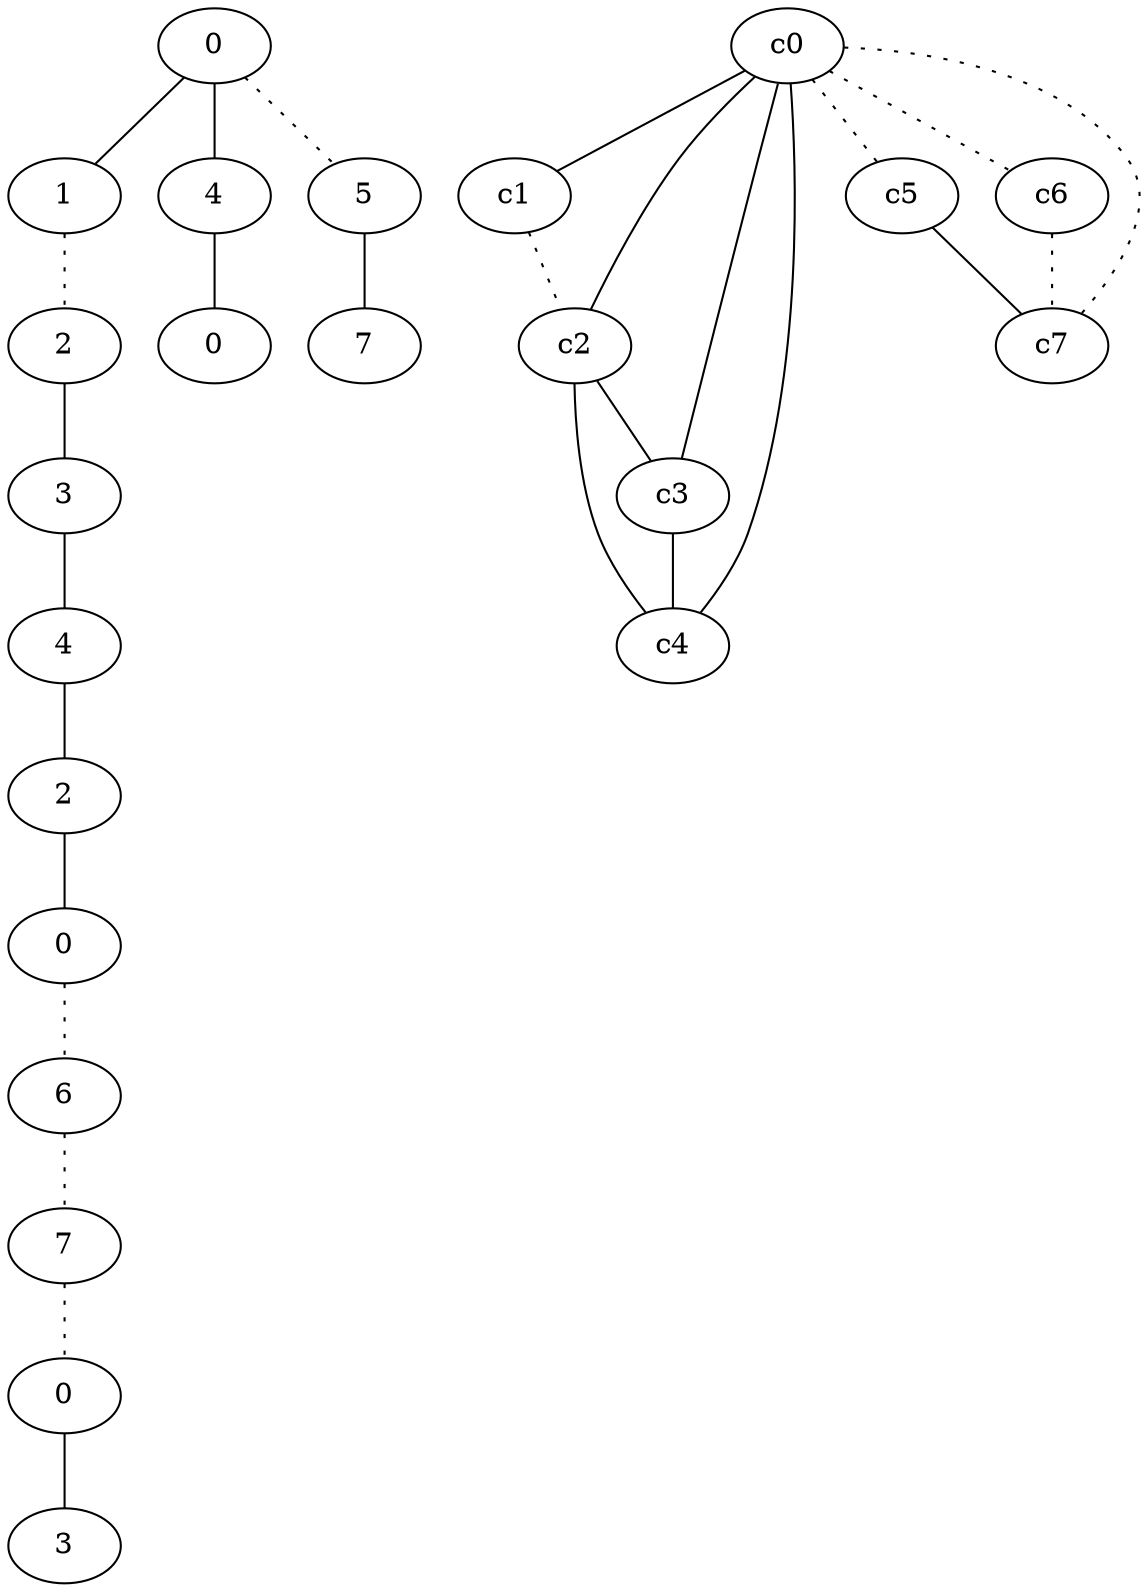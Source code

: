 graph {
a0[label=0];
a1[label=1];
a2[label=2];
a3[label=3];
a4[label=4];
a5[label=2];
a6[label=0];
a7[label=6];
a8[label=7];
a9[label=0];
a10[label=3];
a11[label=4];
a12[label=0];
a13[label=5];
a14[label=7];
a0 -- a1;
a0 -- a11;
a0 -- a13 [style=dotted];
a1 -- a2 [style=dotted];
a2 -- a3;
a3 -- a4;
a4 -- a5;
a5 -- a6;
a6 -- a7 [style=dotted];
a7 -- a8 [style=dotted];
a8 -- a9 [style=dotted];
a9 -- a10;
a11 -- a12;
a13 -- a14;
c0 -- c1;
c0 -- c2;
c0 -- c3;
c0 -- c4;
c0 -- c5 [style=dotted];
c0 -- c6 [style=dotted];
c0 -- c7 [style=dotted];
c1 -- c2 [style=dotted];
c2 -- c3;
c2 -- c4;
c3 -- c4;
c5 -- c7;
c6 -- c7 [style=dotted];
}
